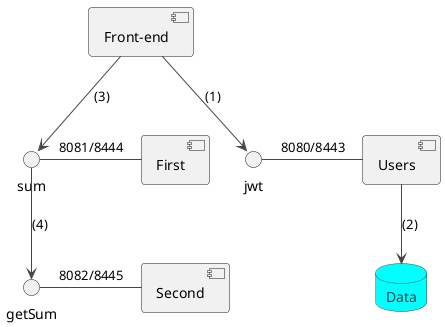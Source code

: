 @startuml

!theme vibrant

database Data {
}

[Front-end]
sum - [First] : 8081/8444
getSum - [Second] : 8082/8445
jwt - [Users] : 8080/8443

[Front-end] --> jwt : (1)
Users --> Data : (2)
[Front-end] --> sum : (3)
sum --> getSum : (4)

@enduml